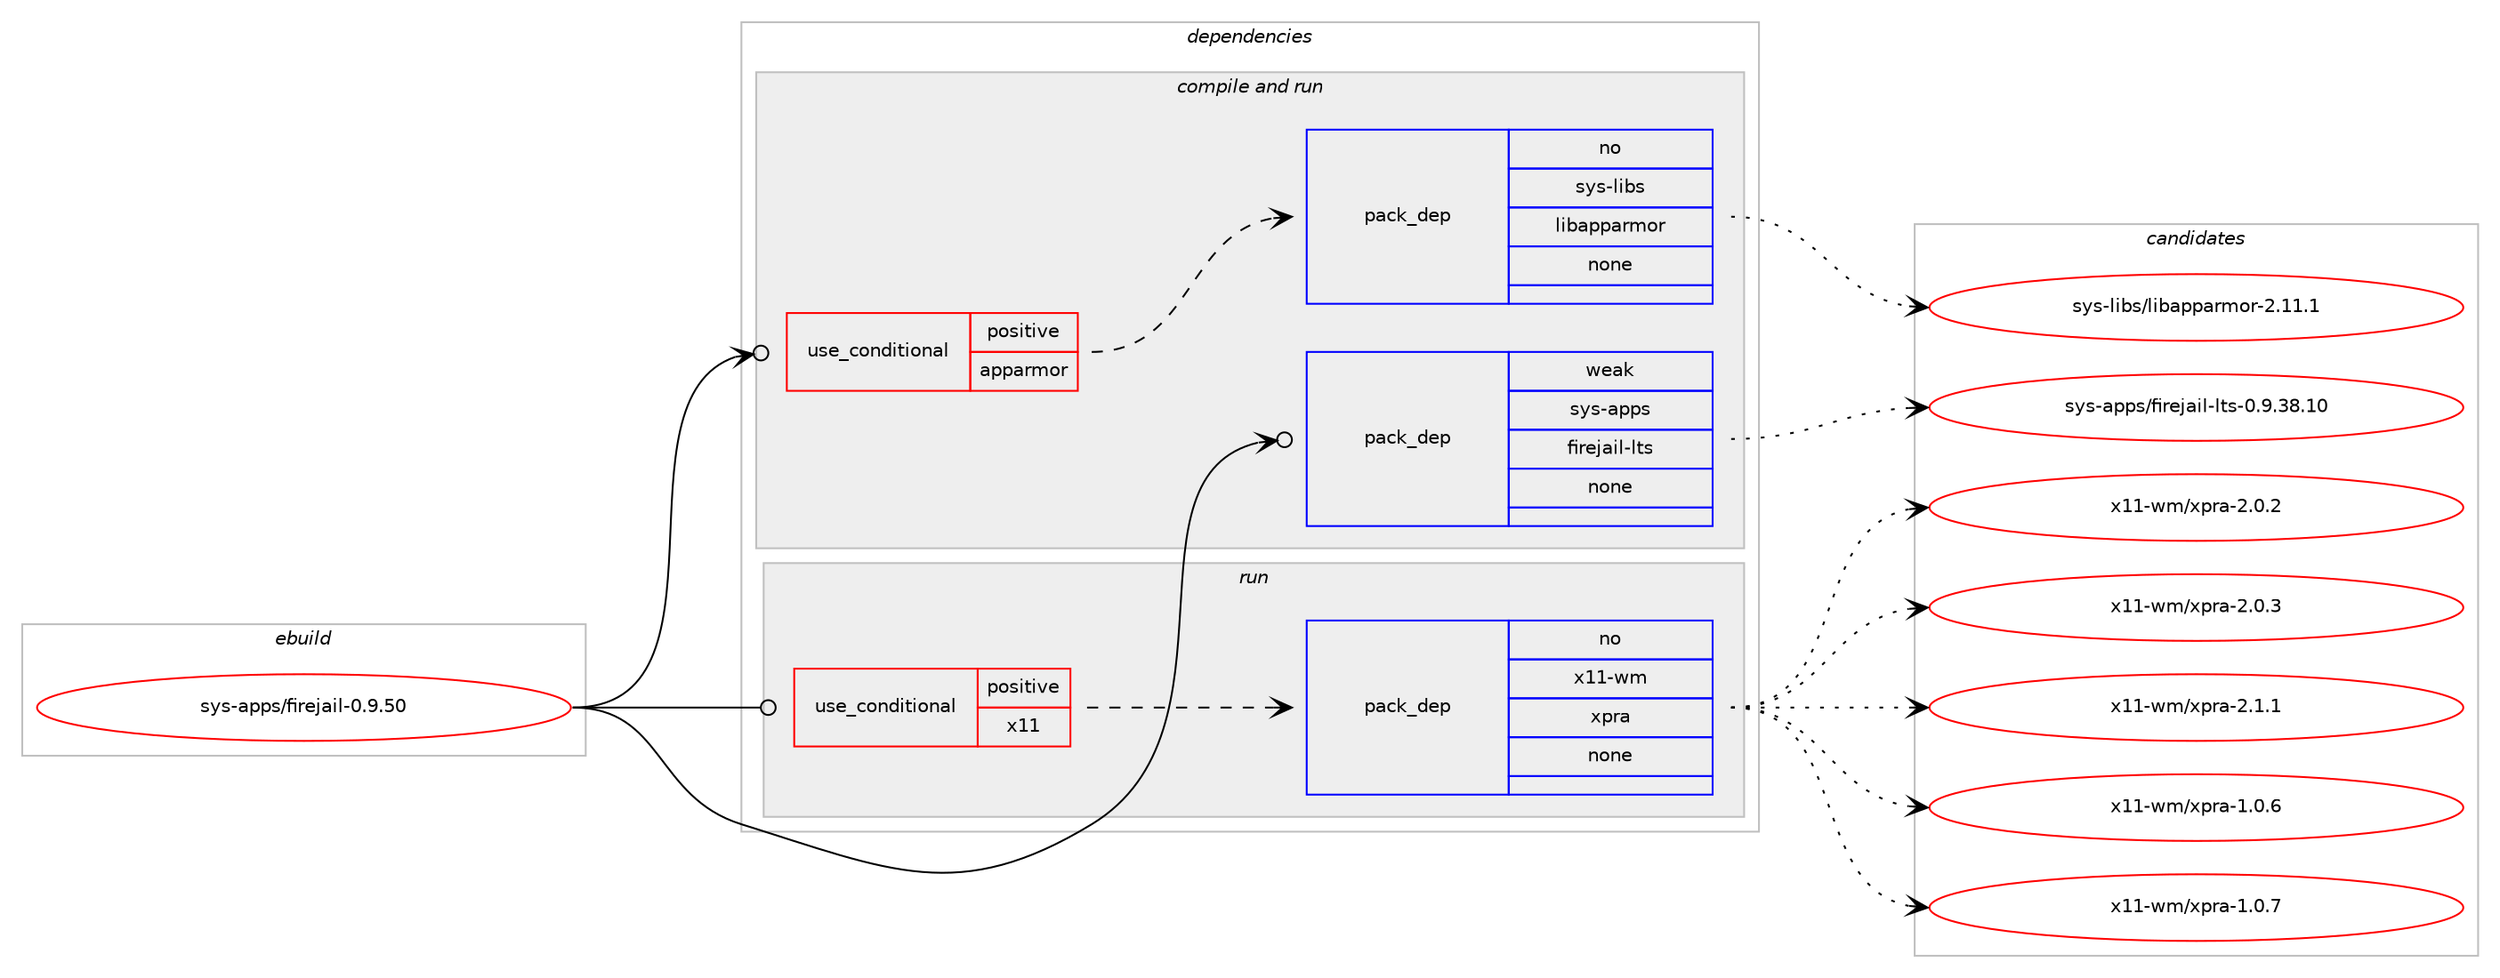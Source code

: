 digraph prolog {

# *************
# Graph options
# *************

newrank=true;
concentrate=true;
compound=true;
graph [rankdir=LR,fontname=Helvetica,fontsize=10,ranksep=1.5];#, ranksep=2.5, nodesep=0.2];
edge  [arrowhead=vee];
node  [fontname=Helvetica,fontsize=10];

# **********
# The ebuild
# **********

subgraph cluster_leftcol {
color=gray;
rank=same;
label=<<i>ebuild</i>>;
id [label="sys-apps/firejail-0.9.50", color=red, width=4, href="../sys-apps/firejail-0.9.50.svg"];
}

# ****************
# The dependencies
# ****************

subgraph cluster_midcol {
color=gray;
label=<<i>dependencies</i>>;
subgraph cluster_compile {
fillcolor="#eeeeee";
style=filled;
label=<<i>compile</i>>;
}
subgraph cluster_compileandrun {
fillcolor="#eeeeee";
style=filled;
label=<<i>compile and run</i>>;
subgraph cond202 {
dependency3449 [label=<<TABLE BORDER="0" CELLBORDER="1" CELLSPACING="0" CELLPADDING="4"><TR><TD ROWSPAN="3" CELLPADDING="10">use_conditional</TD></TR><TR><TD>positive</TD></TR><TR><TD>apparmor</TD></TR></TABLE>>, shape=none, color=red];
subgraph pack3243 {
dependency3450 [label=<<TABLE BORDER="0" CELLBORDER="1" CELLSPACING="0" CELLPADDING="4" WIDTH="220"><TR><TD ROWSPAN="6" CELLPADDING="30">pack_dep</TD></TR><TR><TD WIDTH="110">no</TD></TR><TR><TD>sys-libs</TD></TR><TR><TD>libapparmor</TD></TR><TR><TD>none</TD></TR><TR><TD></TD></TR></TABLE>>, shape=none, color=blue];
}
dependency3449:e -> dependency3450:w [weight=20,style="dashed",arrowhead="vee"];
}
id:e -> dependency3449:w [weight=20,style="solid",arrowhead="odotvee"];
subgraph pack3244 {
dependency3451 [label=<<TABLE BORDER="0" CELLBORDER="1" CELLSPACING="0" CELLPADDING="4" WIDTH="220"><TR><TD ROWSPAN="6" CELLPADDING="30">pack_dep</TD></TR><TR><TD WIDTH="110">weak</TD></TR><TR><TD>sys-apps</TD></TR><TR><TD>firejail-lts</TD></TR><TR><TD>none</TD></TR><TR><TD></TD></TR></TABLE>>, shape=none, color=blue];
}
id:e -> dependency3451:w [weight=20,style="solid",arrowhead="odotvee"];
}
subgraph cluster_run {
fillcolor="#eeeeee";
style=filled;
label=<<i>run</i>>;
subgraph cond203 {
dependency3452 [label=<<TABLE BORDER="0" CELLBORDER="1" CELLSPACING="0" CELLPADDING="4"><TR><TD ROWSPAN="3" CELLPADDING="10">use_conditional</TD></TR><TR><TD>positive</TD></TR><TR><TD>x11</TD></TR></TABLE>>, shape=none, color=red];
subgraph pack3245 {
dependency3453 [label=<<TABLE BORDER="0" CELLBORDER="1" CELLSPACING="0" CELLPADDING="4" WIDTH="220"><TR><TD ROWSPAN="6" CELLPADDING="30">pack_dep</TD></TR><TR><TD WIDTH="110">no</TD></TR><TR><TD>x11-wm</TD></TR><TR><TD>xpra</TD></TR><TR><TD>none</TD></TR><TR><TD></TD></TR></TABLE>>, shape=none, color=blue];
}
dependency3452:e -> dependency3453:w [weight=20,style="dashed",arrowhead="vee"];
}
id:e -> dependency3452:w [weight=20,style="solid",arrowhead="odot"];
}
}

# **************
# The candidates
# **************

subgraph cluster_choices {
rank=same;
color=gray;
label=<<i>candidates</i>>;

subgraph choice3243 {
color=black;
nodesep=1;
choice11512111545108105981154710810598971121129711410911111445504649494649 [label="sys-libs/libapparmor-2.11.1", color=red, width=4,href="../sys-libs/libapparmor-2.11.1.svg"];
dependency3450:e -> choice11512111545108105981154710810598971121129711410911111445504649494649:w [style=dotted,weight="100"];
}
subgraph choice3244 {
color=black;
nodesep=1;
choice115121115459711211211547102105114101106971051084510811611545484657465156464948 [label="sys-apps/firejail-lts-0.9.38.10", color=red, width=4,href="../sys-apps/firejail-lts-0.9.38.10.svg"];
dependency3451:e -> choice115121115459711211211547102105114101106971051084510811611545484657465156464948:w [style=dotted,weight="100"];
}
subgraph choice3245 {
color=black;
nodesep=1;
choice1204949451191094712011211497454946484654 [label="x11-wm/xpra-1.0.6", color=red, width=4,href="../x11-wm/xpra-1.0.6.svg"];
choice1204949451191094712011211497454946484655 [label="x11-wm/xpra-1.0.7", color=red, width=4,href="../x11-wm/xpra-1.0.7.svg"];
choice1204949451191094712011211497455046484650 [label="x11-wm/xpra-2.0.2", color=red, width=4,href="../x11-wm/xpra-2.0.2.svg"];
choice1204949451191094712011211497455046484651 [label="x11-wm/xpra-2.0.3", color=red, width=4,href="../x11-wm/xpra-2.0.3.svg"];
choice1204949451191094712011211497455046494649 [label="x11-wm/xpra-2.1.1", color=red, width=4,href="../x11-wm/xpra-2.1.1.svg"];
dependency3453:e -> choice1204949451191094712011211497454946484654:w [style=dotted,weight="100"];
dependency3453:e -> choice1204949451191094712011211497454946484655:w [style=dotted,weight="100"];
dependency3453:e -> choice1204949451191094712011211497455046484650:w [style=dotted,weight="100"];
dependency3453:e -> choice1204949451191094712011211497455046484651:w [style=dotted,weight="100"];
dependency3453:e -> choice1204949451191094712011211497455046494649:w [style=dotted,weight="100"];
}
}

}
